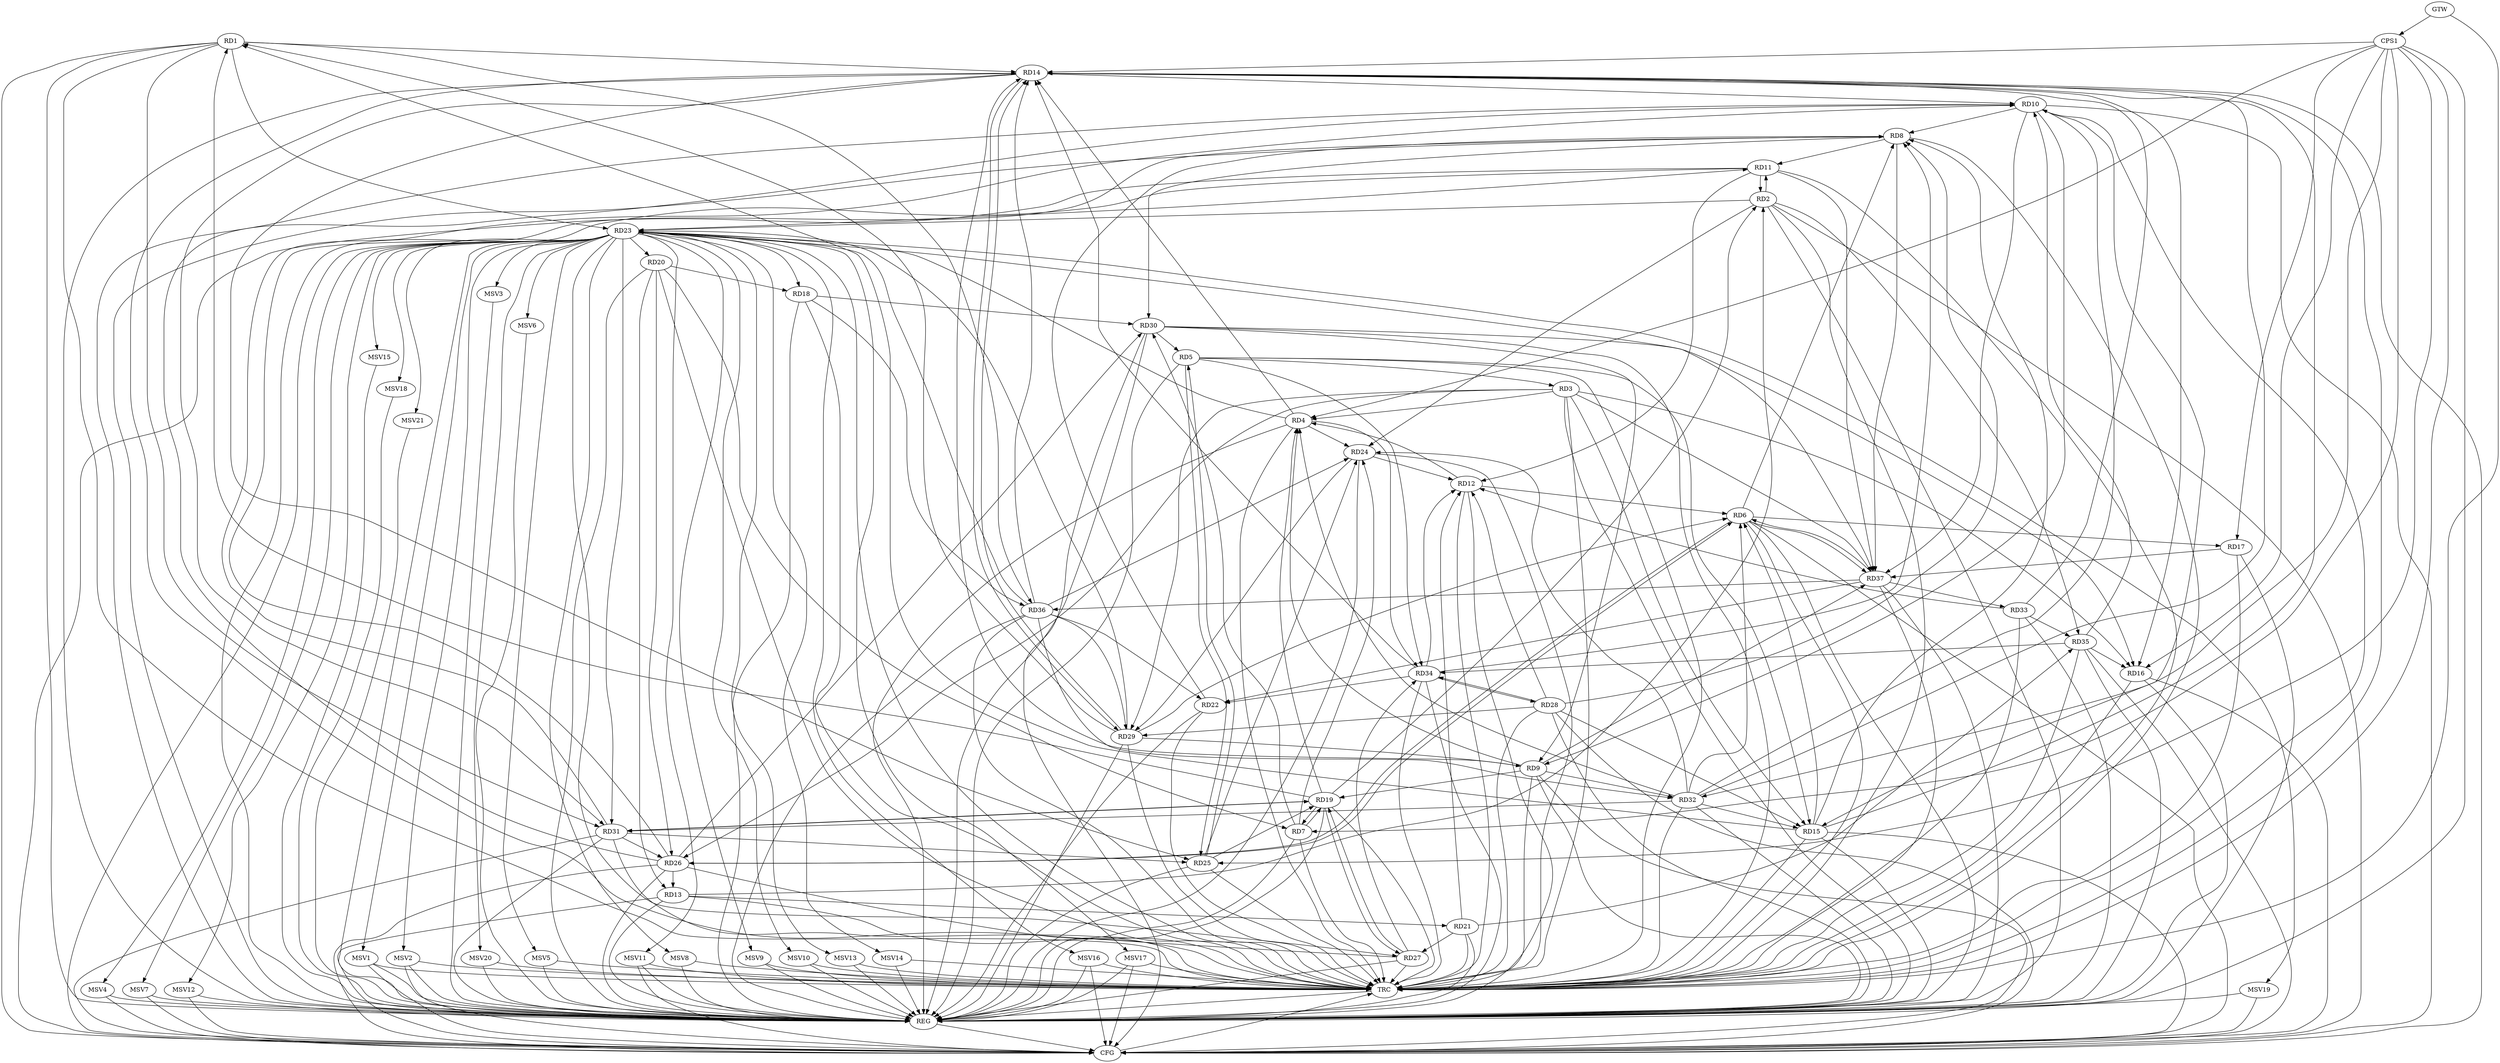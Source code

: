 strict digraph G {
  RD1 [ label="RD1" ];
  RD2 [ label="RD2" ];
  RD3 [ label="RD3" ];
  RD4 [ label="RD4" ];
  RD5 [ label="RD5" ];
  RD6 [ label="RD6" ];
  RD7 [ label="RD7" ];
  RD8 [ label="RD8" ];
  RD9 [ label="RD9" ];
  RD10 [ label="RD10" ];
  RD11 [ label="RD11" ];
  RD12 [ label="RD12" ];
  RD13 [ label="RD13" ];
  RD14 [ label="RD14" ];
  RD15 [ label="RD15" ];
  RD16 [ label="RD16" ];
  RD17 [ label="RD17" ];
  RD18 [ label="RD18" ];
  RD19 [ label="RD19" ];
  RD20 [ label="RD20" ];
  RD21 [ label="RD21" ];
  RD22 [ label="RD22" ];
  RD23 [ label="RD23" ];
  RD24 [ label="RD24" ];
  RD25 [ label="RD25" ];
  RD26 [ label="RD26" ];
  RD27 [ label="RD27" ];
  RD28 [ label="RD28" ];
  RD29 [ label="RD29" ];
  RD30 [ label="RD30" ];
  RD31 [ label="RD31" ];
  RD32 [ label="RD32" ];
  RD33 [ label="RD33" ];
  RD34 [ label="RD34" ];
  RD35 [ label="RD35" ];
  RD36 [ label="RD36" ];
  RD37 [ label="RD37" ];
  CPS1 [ label="CPS1" ];
  GTW [ label="GTW" ];
  REG [ label="REG" ];
  CFG [ label="CFG" ];
  TRC [ label="TRC" ];
  MSV1 [ label="MSV1" ];
  MSV2 [ label="MSV2" ];
  MSV3 [ label="MSV3" ];
  MSV4 [ label="MSV4" ];
  MSV5 [ label="MSV5" ];
  MSV6 [ label="MSV6" ];
  MSV7 [ label="MSV7" ];
  MSV8 [ label="MSV8" ];
  MSV9 [ label="MSV9" ];
  MSV10 [ label="MSV10" ];
  MSV11 [ label="MSV11" ];
  MSV12 [ label="MSV12" ];
  MSV13 [ label="MSV13" ];
  MSV14 [ label="MSV14" ];
  MSV15 [ label="MSV15" ];
  MSV16 [ label="MSV16" ];
  MSV17 [ label="MSV17" ];
  MSV18 [ label="MSV18" ];
  MSV19 [ label="MSV19" ];
  MSV20 [ label="MSV20" ];
  MSV21 [ label="MSV21" ];
  RD1 -> RD14;
  RD15 -> RD1;
  RD19 -> RD1;
  RD1 -> RD23;
  RD29 -> RD1;
  RD1 -> RD31;
  RD1 -> RD36;
  RD2 -> RD11;
  RD11 -> RD2;
  RD13 -> RD2;
  RD19 -> RD2;
  RD2 -> RD23;
  RD2 -> RD24;
  RD2 -> RD35;
  RD3 -> RD4;
  RD5 -> RD3;
  RD3 -> RD15;
  RD3 -> RD16;
  RD3 -> RD26;
  RD3 -> RD29;
  RD3 -> RD37;
  RD9 -> RD4;
  RD12 -> RD4;
  RD4 -> RD14;
  RD19 -> RD4;
  RD4 -> RD23;
  RD4 -> RD24;
  RD32 -> RD4;
  RD4 -> RD34;
  RD5 -> RD15;
  RD5 -> RD25;
  RD25 -> RD5;
  RD30 -> RD5;
  RD5 -> RD34;
  RD6 -> RD8;
  RD12 -> RD6;
  RD15 -> RD6;
  RD6 -> RD17;
  RD6 -> RD26;
  RD26 -> RD6;
  RD29 -> RD6;
  RD32 -> RD6;
  RD6 -> RD37;
  RD37 -> RD6;
  RD7 -> RD19;
  RD19 -> RD7;
  RD20 -> RD7;
  RD7 -> RD24;
  RD7 -> RD30;
  RD10 -> RD8;
  RD8 -> RD11;
  RD15 -> RD8;
  RD22 -> RD8;
  RD26 -> RD8;
  RD28 -> RD8;
  RD8 -> RD30;
  RD34 -> RD8;
  RD8 -> RD37;
  RD10 -> RD9;
  RD9 -> RD14;
  RD9 -> RD19;
  RD29 -> RD9;
  RD30 -> RD9;
  RD9 -> RD32;
  RD9 -> RD37;
  RD14 -> RD10;
  RD10 -> RD15;
  RD26 -> RD10;
  RD31 -> RD10;
  RD32 -> RD10;
  RD35 -> RD10;
  RD10 -> RD37;
  RD11 -> RD12;
  RD23 -> RD11;
  RD11 -> RD37;
  RD21 -> RD12;
  RD24 -> RD12;
  RD28 -> RD12;
  RD33 -> RD12;
  RD34 -> RD12;
  RD20 -> RD13;
  RD13 -> RD21;
  RD26 -> RD13;
  RD15 -> RD14;
  RD14 -> RD16;
  RD14 -> RD25;
  RD27 -> RD14;
  RD14 -> RD29;
  RD29 -> RD14;
  RD14 -> RD31;
  RD32 -> RD14;
  RD33 -> RD14;
  RD34 -> RD14;
  RD36 -> RD14;
  RD28 -> RD15;
  RD32 -> RD15;
  RD30 -> RD16;
  RD35 -> RD16;
  RD17 -> RD37;
  RD20 -> RD18;
  RD23 -> RD18;
  RD18 -> RD30;
  RD18 -> RD36;
  RD25 -> RD19;
  RD19 -> RD27;
  RD27 -> RD19;
  RD19 -> RD31;
  RD31 -> RD19;
  RD23 -> RD20;
  RD20 -> RD26;
  RD21 -> RD27;
  RD21 -> RD35;
  RD34 -> RD22;
  RD36 -> RD22;
  RD37 -> RD22;
  RD23 -> RD27;
  RD29 -> RD23;
  RD23 -> RD31;
  RD36 -> RD23;
  RD23 -> RD37;
  RD25 -> RD24;
  RD24 -> RD29;
  RD32 -> RD24;
  RD36 -> RD24;
  RD31 -> RD25;
  RD26 -> RD30;
  RD31 -> RD26;
  RD27 -> RD34;
  RD28 -> RD29;
  RD28 -> RD34;
  RD34 -> RD28;
  RD36 -> RD29;
  RD32 -> RD31;
  RD36 -> RD32;
  RD33 -> RD35;
  RD37 -> RD33;
  RD35 -> RD34;
  RD37 -> RD36;
  CPS1 -> RD16;
  CPS1 -> RD25;
  CPS1 -> RD4;
  CPS1 -> RD17;
  CPS1 -> RD7;
  CPS1 -> RD14;
  CPS1 -> RD32;
  GTW -> CPS1;
  RD1 -> REG;
  RD2 -> REG;
  RD3 -> REG;
  RD4 -> REG;
  RD5 -> REG;
  RD6 -> REG;
  RD7 -> REG;
  RD8 -> REG;
  RD9 -> REG;
  RD10 -> REG;
  RD11 -> REG;
  RD12 -> REG;
  RD13 -> REG;
  RD14 -> REG;
  RD15 -> REG;
  RD16 -> REG;
  RD17 -> REG;
  RD18 -> REG;
  RD19 -> REG;
  RD20 -> REG;
  RD21 -> REG;
  RD22 -> REG;
  RD23 -> REG;
  RD24 -> REG;
  RD25 -> REG;
  RD26 -> REG;
  RD27 -> REG;
  RD28 -> REG;
  RD29 -> REG;
  RD30 -> REG;
  RD31 -> REG;
  RD32 -> REG;
  RD33 -> REG;
  RD34 -> REG;
  RD35 -> REG;
  RD36 -> REG;
  RD37 -> REG;
  CPS1 -> REG;
  RD15 -> CFG;
  RD35 -> CFG;
  RD2 -> CFG;
  RD16 -> CFG;
  RD23 -> CFG;
  RD1 -> CFG;
  RD14 -> CFG;
  RD28 -> CFG;
  RD11 -> CFG;
  RD13 -> CFG;
  RD26 -> CFG;
  RD6 -> CFG;
  RD31 -> CFG;
  RD10 -> CFG;
  RD30 -> CFG;
  RD9 -> CFG;
  REG -> CFG;
  RD1 -> TRC;
  RD2 -> TRC;
  RD3 -> TRC;
  RD4 -> TRC;
  RD5 -> TRC;
  RD6 -> TRC;
  RD7 -> TRC;
  RD8 -> TRC;
  RD9 -> TRC;
  RD10 -> TRC;
  RD11 -> TRC;
  RD12 -> TRC;
  RD13 -> TRC;
  RD14 -> TRC;
  RD15 -> TRC;
  RD16 -> TRC;
  RD17 -> TRC;
  RD18 -> TRC;
  RD19 -> TRC;
  RD20 -> TRC;
  RD21 -> TRC;
  RD22 -> TRC;
  RD23 -> TRC;
  RD24 -> TRC;
  RD25 -> TRC;
  RD26 -> TRC;
  RD27 -> TRC;
  RD28 -> TRC;
  RD29 -> TRC;
  RD30 -> TRC;
  RD31 -> TRC;
  RD32 -> TRC;
  RD33 -> TRC;
  RD34 -> TRC;
  RD35 -> TRC;
  RD36 -> TRC;
  RD37 -> TRC;
  CPS1 -> TRC;
  GTW -> TRC;
  CFG -> TRC;
  TRC -> REG;
  RD23 -> MSV1;
  RD23 -> MSV2;
  RD23 -> MSV3;
  MSV1 -> REG;
  MSV1 -> TRC;
  MSV1 -> CFG;
  MSV2 -> REG;
  MSV2 -> TRC;
  MSV2 -> CFG;
  MSV3 -> REG;
  RD23 -> MSV4;
  RD23 -> MSV5;
  MSV4 -> REG;
  MSV4 -> CFG;
  MSV5 -> REG;
  MSV5 -> TRC;
  RD23 -> MSV6;
  RD23 -> MSV7;
  MSV6 -> REG;
  MSV7 -> REG;
  MSV7 -> CFG;
  RD23 -> MSV8;
  RD23 -> MSV9;
  MSV8 -> REG;
  MSV8 -> TRC;
  MSV9 -> REG;
  MSV9 -> TRC;
  RD23 -> MSV10;
  RD23 -> MSV11;
  MSV10 -> REG;
  MSV10 -> TRC;
  MSV11 -> REG;
  MSV11 -> TRC;
  MSV11 -> CFG;
  RD23 -> MSV12;
  MSV12 -> REG;
  MSV12 -> CFG;
  RD23 -> MSV13;
  RD23 -> MSV14;
  MSV13 -> REG;
  MSV13 -> TRC;
  MSV14 -> REG;
  MSV14 -> TRC;
  RD23 -> MSV15;
  RD23 -> MSV16;
  MSV15 -> REG;
  MSV16 -> REG;
  MSV16 -> TRC;
  MSV16 -> CFG;
  RD23 -> MSV17;
  MSV17 -> REG;
  MSV17 -> TRC;
  MSV17 -> CFG;
  RD23 -> MSV18;
  RD23 -> MSV19;
  RD23 -> MSV20;
  MSV18 -> REG;
  MSV19 -> REG;
  MSV19 -> CFG;
  MSV20 -> REG;
  MSV20 -> TRC;
  RD23 -> MSV21;
  MSV21 -> REG;
}
